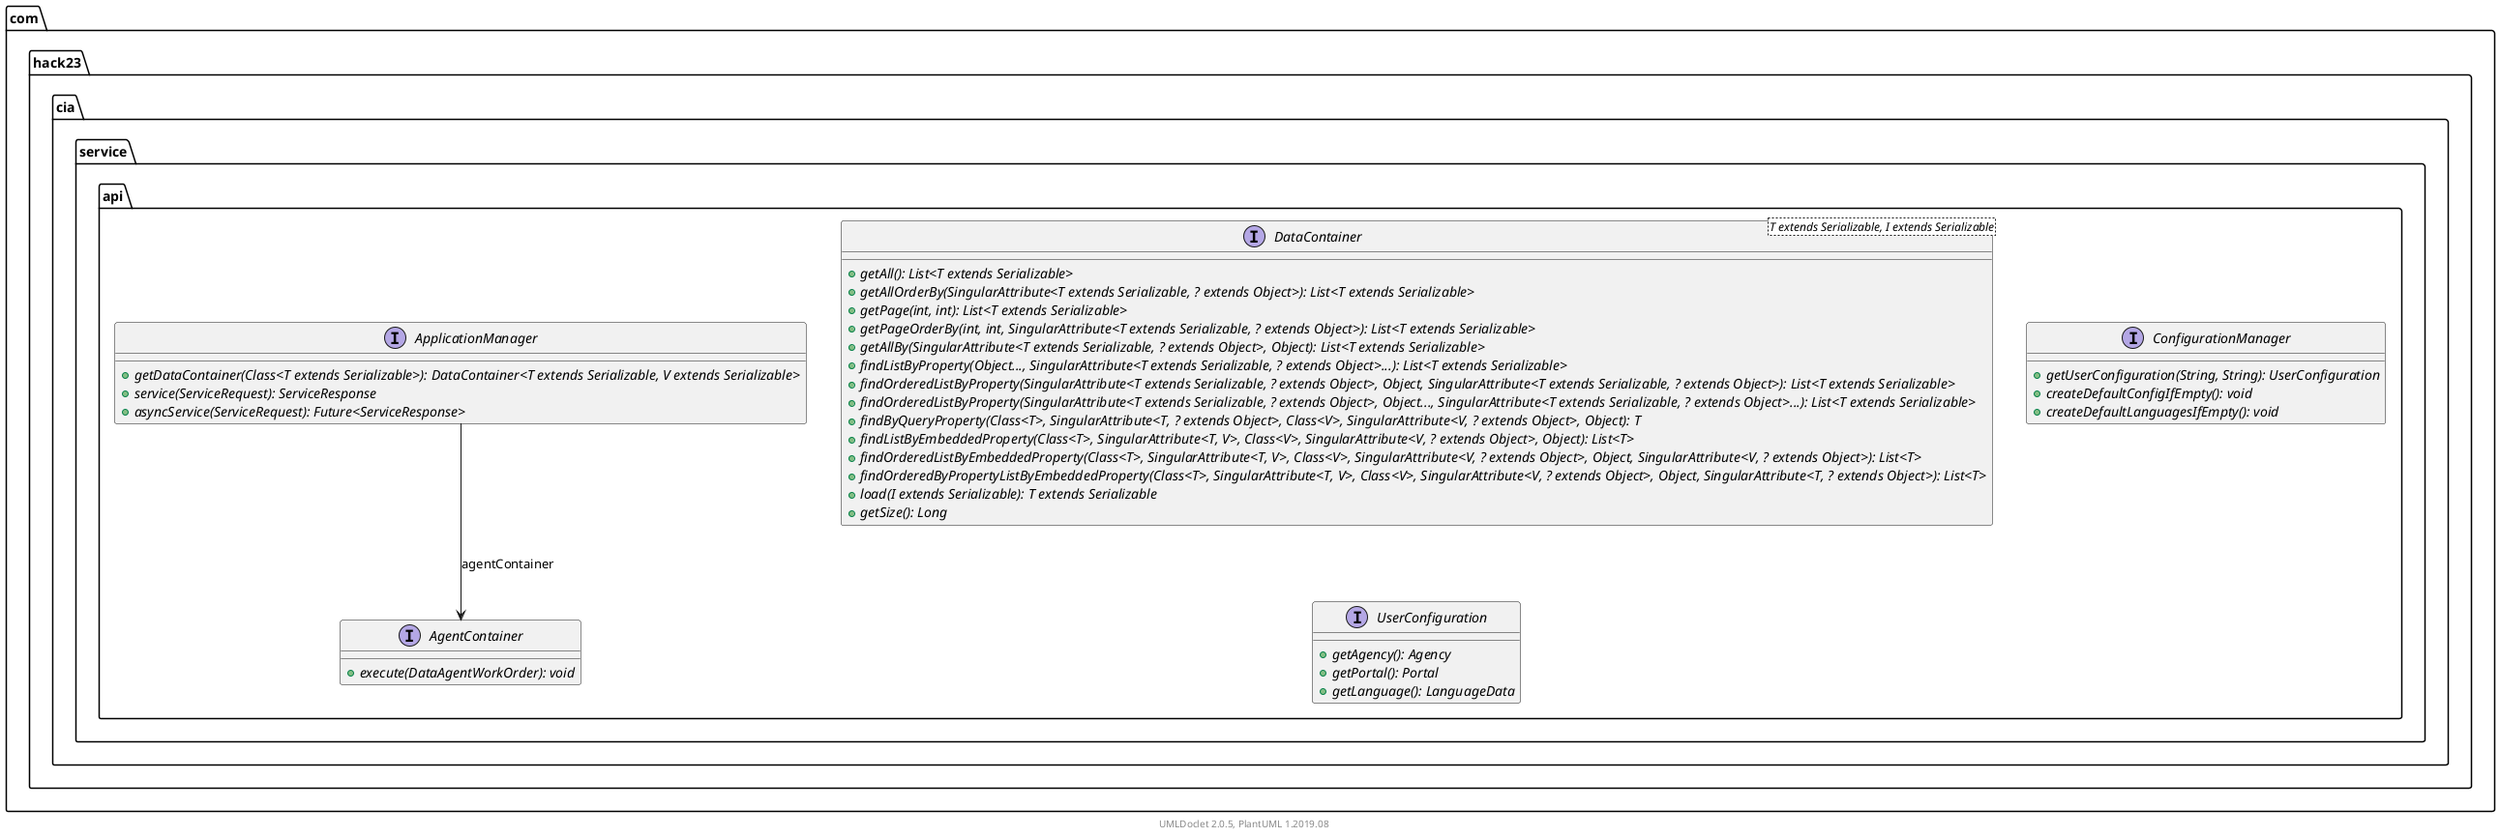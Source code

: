 @startuml
    namespace com.hack23.cia.service.api {

        interface ApplicationManager [[ApplicationManager.html]] {
            {abstract} +getDataContainer(Class<T extends Serializable>): DataContainer<T extends Serializable, V extends Serializable>
            {abstract} +service(ServiceRequest): ServiceResponse
            {abstract} +asyncService(ServiceRequest): Future<ServiceResponse>
        }

        interface DataContainer<T extends Serializable, I extends Serializable> [[DataContainer.html]] {
            {abstract} +getAll(): List<T extends Serializable>
            {abstract} +getAllOrderBy(SingularAttribute<T extends Serializable, ? extends Object>): List<T extends Serializable>
            {abstract} +getPage(int, int): List<T extends Serializable>
            {abstract} +getPageOrderBy(int, int, SingularAttribute<T extends Serializable, ? extends Object>): List<T extends Serializable>
            {abstract} +getAllBy(SingularAttribute<T extends Serializable, ? extends Object>, Object): List<T extends Serializable>
            {abstract} +findListByProperty(Object..., SingularAttribute<T extends Serializable, ? extends Object>...): List<T extends Serializable>
            {abstract} +findOrderedListByProperty(SingularAttribute<T extends Serializable, ? extends Object>, Object, SingularAttribute<T extends Serializable, ? extends Object>): List<T extends Serializable>
            {abstract} +findOrderedListByProperty(SingularAttribute<T extends Serializable, ? extends Object>, Object..., SingularAttribute<T extends Serializable, ? extends Object>...): List<T extends Serializable>
            {abstract} +findByQueryProperty(Class<T>, SingularAttribute<T, ? extends Object>, Class<V>, SingularAttribute<V, ? extends Object>, Object): T
            {abstract} +findListByEmbeddedProperty(Class<T>, SingularAttribute<T, V>, Class<V>, SingularAttribute<V, ? extends Object>, Object): List<T>
            {abstract} +findOrderedListByEmbeddedProperty(Class<T>, SingularAttribute<T, V>, Class<V>, SingularAttribute<V, ? extends Object>, Object, SingularAttribute<V, ? extends Object>): List<T>
            {abstract} +findOrderedByPropertyListByEmbeddedProperty(Class<T>, SingularAttribute<T, V>, Class<V>, SingularAttribute<V, ? extends Object>, Object, SingularAttribute<T, ? extends Object>): List<T>
            {abstract} +load(I extends Serializable): T extends Serializable
            {abstract} +getSize(): Long
        }

        interface ConfigurationManager [[ConfigurationManager.html]] {
            {abstract} +getUserConfiguration(String, String): UserConfiguration
            {abstract} +createDefaultConfigIfEmpty(): void
            {abstract} +createDefaultLanguagesIfEmpty(): void
        }

        interface AgentContainer [[AgentContainer.html]] {
            {abstract} +execute(DataAgentWorkOrder): void
        }

        interface UserConfiguration [[UserConfiguration.html]] {
            {abstract} +getAgency(): Agency
            {abstract} +getPortal(): Portal
            {abstract} +getLanguage(): LanguageData
        }

        ApplicationManager --> AgentContainer: agentContainer
    }

    center footer UMLDoclet 2.0.5, PlantUML 1.2019.08
@enduml
